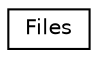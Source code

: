 digraph "Graphical Class Hierarchy"
{
  edge [fontname="Helvetica",fontsize="10",labelfontname="Helvetica",labelfontsize="10"];
  node [fontname="Helvetica",fontsize="10",shape=record];
  rankdir="LR";
  Node0 [label="Files",height=0.2,width=0.4,color="black", fillcolor="white", style="filled",URL="$class_zest_1_1_files_1_1_files.html"];
}
